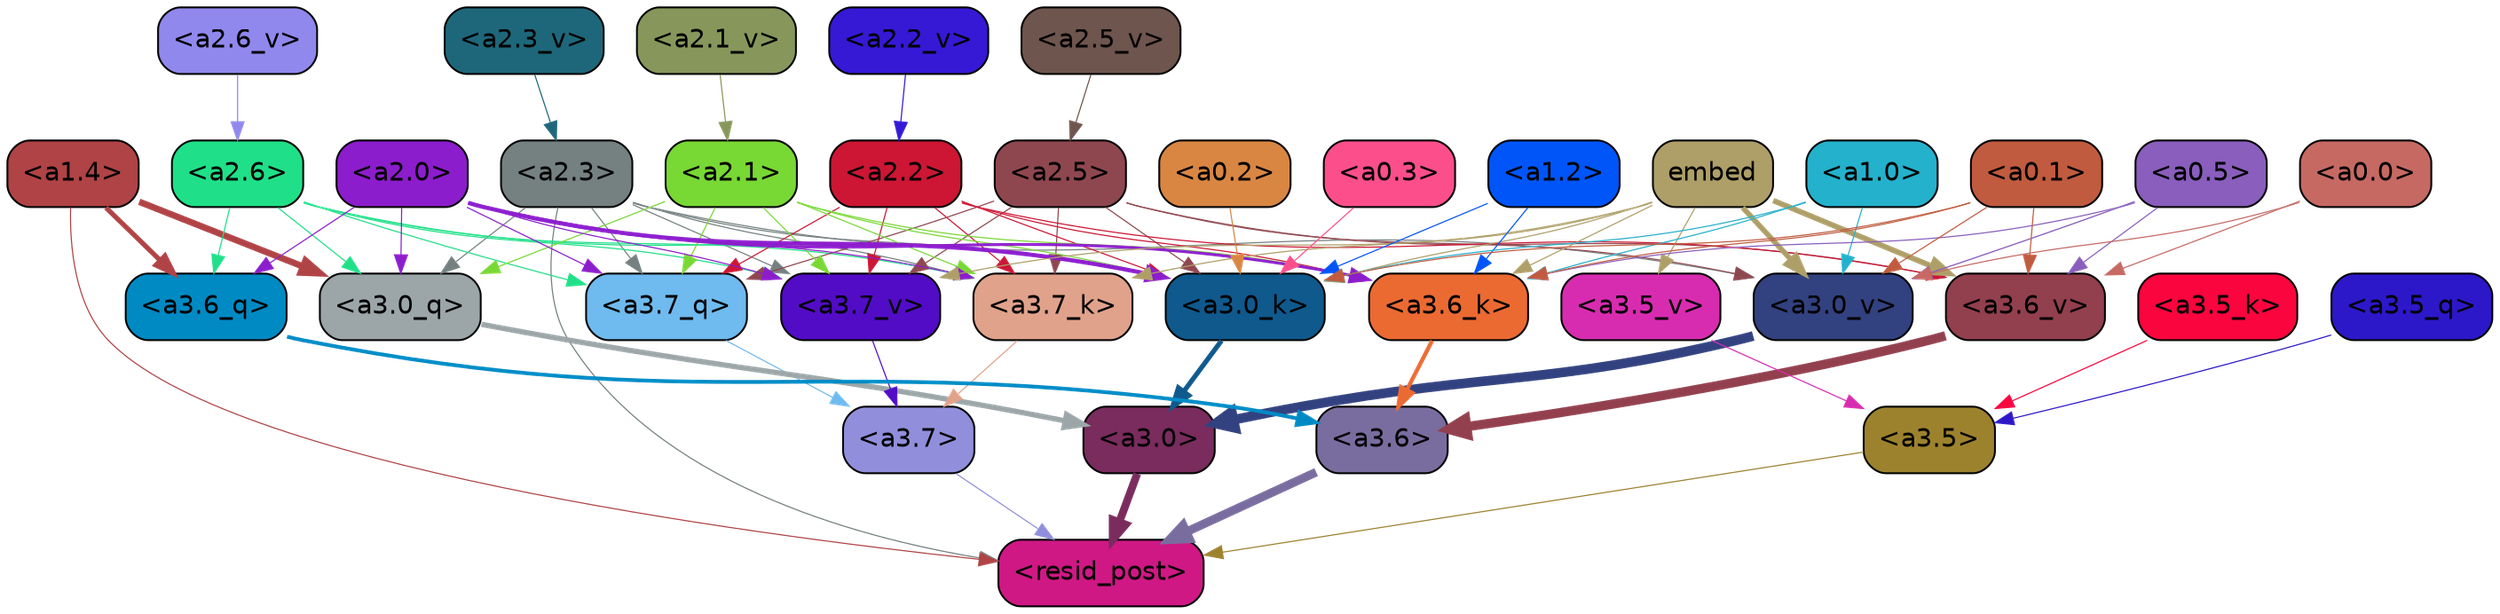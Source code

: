 strict digraph "" {
	graph [bgcolor=transparent,
		layout=dot,
		overlap=false,
		splines=true
	];
	"<a3.7>"	[color=black,
		fillcolor="#918fdb",
		fontname=Helvetica,
		shape=box,
		style="filled, rounded"];
	"<resid_post>"	[color=black,
		fillcolor="#cf1884",
		fontname=Helvetica,
		shape=box,
		style="filled, rounded"];
	"<a3.7>" -> "<resid_post>"	[color="#918fdb",
		penwidth=0.6];
	"<a3.6>"	[color=black,
		fillcolor="#796da0",
		fontname=Helvetica,
		shape=box,
		style="filled, rounded"];
	"<a3.6>" -> "<resid_post>"	[color="#796da0",
		penwidth=4.670643210411072];
	"<a3.5>"	[color=black,
		fillcolor="#9d822e",
		fontname=Helvetica,
		shape=box,
		style="filled, rounded"];
	"<a3.5>" -> "<resid_post>"	[color="#9d822e",
		penwidth=0.6];
	"<a3.0>"	[color=black,
		fillcolor="#792c5d",
		fontname=Helvetica,
		shape=box,
		style="filled, rounded"];
	"<a3.0>" -> "<resid_post>"	[color="#792c5d",
		penwidth=4.246885180473328];
	"<a2.3>"	[color=black,
		fillcolor="#758080",
		fontname=Helvetica,
		shape=box,
		style="filled, rounded"];
	"<a2.3>" -> "<resid_post>"	[color="#758080",
		penwidth=0.6];
	"<a3.7_q>"	[color=black,
		fillcolor="#6fbaee",
		fontname=Helvetica,
		shape=box,
		style="filled, rounded"];
	"<a2.3>" -> "<a3.7_q>"	[color="#758080",
		penwidth=0.6];
	"<a3.0_q>"	[color=black,
		fillcolor="#9ca6a8",
		fontname=Helvetica,
		shape=box,
		style="filled, rounded"];
	"<a2.3>" -> "<a3.0_q>"	[color="#758080",
		penwidth=0.6];
	"<a3.7_k>"	[color=black,
		fillcolor="#e0a28b",
		fontname=Helvetica,
		shape=box,
		style="filled, rounded"];
	"<a2.3>" -> "<a3.7_k>"	[color="#758080",
		penwidth=0.6];
	"<a3.0_k>"	[color=black,
		fillcolor="#0f598d",
		fontname=Helvetica,
		shape=box,
		style="filled, rounded"];
	"<a2.3>" -> "<a3.0_k>"	[color="#758080",
		penwidth=0.6];
	"<a3.7_v>"	[color=black,
		fillcolor="#520cc6",
		fontname=Helvetica,
		shape=box,
		style="filled, rounded"];
	"<a2.3>" -> "<a3.7_v>"	[color="#758080",
		penwidth=0.6];
	"<a3.0_v>"	[color=black,
		fillcolor="#32417f",
		fontname=Helvetica,
		shape=box,
		style="filled, rounded"];
	"<a2.3>" -> "<a3.0_v>"	[color="#758080",
		penwidth=0.6];
	"<a1.4>"	[color=black,
		fillcolor="#b04345",
		fontname=Helvetica,
		shape=box,
		style="filled, rounded"];
	"<a1.4>" -> "<resid_post>"	[color="#b04345",
		penwidth=0.6];
	"<a3.6_q>"	[color=black,
		fillcolor="#008ac4",
		fontname=Helvetica,
		shape=box,
		style="filled, rounded"];
	"<a1.4>" -> "<a3.6_q>"	[color="#b04345",
		penwidth=2.6487714648246765];
	"<a1.4>" -> "<a3.0_q>"	[color="#b04345",
		penwidth=3.477886103093624];
	"<a3.7_q>" -> "<a3.7>"	[color="#6fbaee",
		penwidth=0.6];
	"<a3.6_q>" -> "<a3.6>"	[color="#008ac4",
		penwidth=2.03758105635643];
	"<a3.5_q>"	[color=black,
		fillcolor="#2c18c9",
		fontname=Helvetica,
		shape=box,
		style="filled, rounded"];
	"<a3.5_q>" -> "<a3.5>"	[color="#2c18c9",
		penwidth=0.6];
	"<a3.0_q>" -> "<a3.0>"	[color="#9ca6a8",
		penwidth=2.8638100624084473];
	"<a3.7_k>" -> "<a3.7>"	[color="#e0a28b",
		penwidth=0.6];
	"<a3.6_k>"	[color=black,
		fillcolor="#eb6a32",
		fontname=Helvetica,
		shape=box,
		style="filled, rounded"];
	"<a3.6_k>" -> "<a3.6>"	[color="#eb6a32",
		penwidth=2.174198240041733];
	"<a3.5_k>"	[color=black,
		fillcolor="#fa053e",
		fontname=Helvetica,
		shape=box,
		style="filled, rounded"];
	"<a3.5_k>" -> "<a3.5>"	[color="#fa053e",
		penwidth=0.6];
	"<a3.0_k>" -> "<a3.0>"	[color="#0f598d",
		penwidth=2.6274144649505615];
	"<a3.7_v>" -> "<a3.7>"	[color="#520cc6",
		penwidth=0.6];
	"<a3.6_v>"	[color=black,
		fillcolor="#923f4e",
		fontname=Helvetica,
		shape=box,
		style="filled, rounded"];
	"<a3.6_v>" -> "<a3.6>"	[color="#923f4e",
		penwidth=5.002329230308533];
	"<a3.5_v>"	[color=black,
		fillcolor="#d82cb0",
		fontname=Helvetica,
		shape=box,
		style="filled, rounded"];
	"<a3.5_v>" -> "<a3.5>"	[color="#d82cb0",
		penwidth=0.6];
	"<a3.0_v>" -> "<a3.0>"	[color="#32417f",
		penwidth=5.188832879066467];
	"<a2.6>"	[color=black,
		fillcolor="#1fe088",
		fontname=Helvetica,
		shape=box,
		style="filled, rounded"];
	"<a2.6>" -> "<a3.7_q>"	[color="#1fe088",
		penwidth=0.6];
	"<a2.6>" -> "<a3.6_q>"	[color="#1fe088",
		penwidth=0.6];
	"<a2.6>" -> "<a3.0_q>"	[color="#1fe088",
		penwidth=0.6];
	"<a2.6>" -> "<a3.7_k>"	[color="#1fe088",
		penwidth=0.6];
	"<a2.6>" -> "<a3.0_k>"	[color="#1fe088",
		penwidth=0.6];
	"<a2.6>" -> "<a3.7_v>"	[color="#1fe088",
		penwidth=0.6];
	"<a2.5>"	[color=black,
		fillcolor="#8f474f",
		fontname=Helvetica,
		shape=box,
		style="filled, rounded"];
	"<a2.5>" -> "<a3.7_q>"	[color="#8f474f",
		penwidth=0.6];
	"<a2.5>" -> "<a3.7_k>"	[color="#8f474f",
		penwidth=0.6];
	"<a2.5>" -> "<a3.0_k>"	[color="#8f474f",
		penwidth=0.6];
	"<a2.5>" -> "<a3.7_v>"	[color="#8f474f",
		penwidth=0.6];
	"<a2.5>" -> "<a3.6_v>"	[color="#8f474f",
		penwidth=0.6];
	"<a2.5>" -> "<a3.0_v>"	[color="#8f474f",
		penwidth=0.6];
	"<a2.2>"	[color=black,
		fillcolor="#cc1634",
		fontname=Helvetica,
		shape=box,
		style="filled, rounded"];
	"<a2.2>" -> "<a3.7_q>"	[color="#cc1634",
		penwidth=0.6];
	"<a2.2>" -> "<a3.7_k>"	[color="#cc1634",
		penwidth=0.6];
	"<a2.2>" -> "<a3.6_k>"	[color="#cc1634",
		penwidth=0.6];
	"<a2.2>" -> "<a3.0_k>"	[color="#cc1634",
		penwidth=0.6];
	"<a2.2>" -> "<a3.7_v>"	[color="#cc1634",
		penwidth=0.6];
	"<a2.2>" -> "<a3.6_v>"	[color="#cc1634",
		penwidth=0.6];
	"<a2.1>"	[color=black,
		fillcolor="#78d834",
		fontname=Helvetica,
		shape=box,
		style="filled, rounded"];
	"<a2.1>" -> "<a3.7_q>"	[color="#78d834",
		penwidth=0.6];
	"<a2.1>" -> "<a3.0_q>"	[color="#78d834",
		penwidth=0.6];
	"<a2.1>" -> "<a3.7_k>"	[color="#78d834",
		penwidth=0.6];
	"<a2.1>" -> "<a3.6_k>"	[color="#78d834",
		penwidth=0.6];
	"<a2.1>" -> "<a3.0_k>"	[color="#78d834",
		penwidth=0.6];
	"<a2.1>" -> "<a3.7_v>"	[color="#78d834",
		penwidth=0.6];
	"<a2.0>"	[color=black,
		fillcolor="#8c1dcc",
		fontname=Helvetica,
		shape=box,
		style="filled, rounded"];
	"<a2.0>" -> "<a3.7_q>"	[color="#8c1dcc",
		penwidth=0.6];
	"<a2.0>" -> "<a3.6_q>"	[color="#8c1dcc",
		penwidth=0.6];
	"<a2.0>" -> "<a3.0_q>"	[color="#8c1dcc",
		penwidth=0.6];
	"<a2.0>" -> "<a3.7_k>"	[color="#8c1dcc",
		penwidth=0.6];
	"<a2.0>" -> "<a3.6_k>"	[color="#8c1dcc",
		penwidth=1.5417278409004211];
	"<a2.0>" -> "<a3.0_k>"	[color="#8c1dcc",
		penwidth=2.23091459274292];
	"<a2.0>" -> "<a3.7_v>"	[color="#8c1dcc",
		penwidth=0.6];
	embed	[color=black,
		fillcolor="#ae9f68",
		fontname=Helvetica,
		shape=box,
		style="filled, rounded"];
	embed -> "<a3.7_k>"	[color="#ae9f68",
		penwidth=0.6];
	embed -> "<a3.6_k>"	[color="#ae9f68",
		penwidth=0.6];
	embed -> "<a3.0_k>"	[color="#ae9f68",
		penwidth=0.6];
	embed -> "<a3.7_v>"	[color="#ae9f68",
		penwidth=0.6];
	embed -> "<a3.6_v>"	[color="#ae9f68",
		penwidth=2.9511587619781494];
	embed -> "<a3.5_v>"	[color="#ae9f68",
		penwidth=0.6];
	embed -> "<a3.0_v>"	[color="#ae9f68",
		penwidth=2.8577730655670166];
	"<a1.2>"	[color=black,
		fillcolor="#0055f8",
		fontname=Helvetica,
		shape=box,
		style="filled, rounded"];
	"<a1.2>" -> "<a3.6_k>"	[color="#0055f8",
		penwidth=0.6];
	"<a1.2>" -> "<a3.0_k>"	[color="#0055f8",
		penwidth=0.6];
	"<a1.0>"	[color=black,
		fillcolor="#24b1cc",
		fontname=Helvetica,
		shape=box,
		style="filled, rounded"];
	"<a1.0>" -> "<a3.6_k>"	[color="#24b1cc",
		penwidth=0.6];
	"<a1.0>" -> "<a3.0_k>"	[color="#24b1cc",
		penwidth=0.6];
	"<a1.0>" -> "<a3.0_v>"	[color="#24b1cc",
		penwidth=0.6];
	"<a0.5>"	[color=black,
		fillcolor="#895ebc",
		fontname=Helvetica,
		shape=box,
		style="filled, rounded"];
	"<a0.5>" -> "<a3.6_k>"	[color="#895ebc",
		penwidth=0.6];
	"<a0.5>" -> "<a3.6_v>"	[color="#895ebc",
		penwidth=0.6];
	"<a0.5>" -> "<a3.0_v>"	[color="#895ebc",
		penwidth=0.6446345448493958];
	"<a0.1>"	[color=black,
		fillcolor="#c05b3f",
		fontname=Helvetica,
		shape=box,
		style="filled, rounded"];
	"<a0.1>" -> "<a3.6_k>"	[color="#c05b3f",
		penwidth=0.6];
	"<a0.1>" -> "<a3.0_k>"	[color="#c05b3f",
		penwidth=0.6];
	"<a0.1>" -> "<a3.6_v>"	[color="#c05b3f",
		penwidth=0.6];
	"<a0.1>" -> "<a3.0_v>"	[color="#c05b3f",
		penwidth=0.6];
	"<a0.3>"	[color=black,
		fillcolor="#fd4e8c",
		fontname=Helvetica,
		shape=box,
		style="filled, rounded"];
	"<a0.3>" -> "<a3.0_k>"	[color="#fd4e8c",
		penwidth=0.6];
	"<a0.2>"	[color=black,
		fillcolor="#d98643",
		fontname=Helvetica,
		shape=box,
		style="filled, rounded"];
	"<a0.2>" -> "<a3.0_k>"	[color="#d98643",
		penwidth=0.6];
	"<a0.0>"	[color=black,
		fillcolor="#c66963",
		fontname=Helvetica,
		shape=box,
		style="filled, rounded"];
	"<a0.0>" -> "<a3.6_v>"	[color="#c66963",
		penwidth=0.6];
	"<a0.0>" -> "<a3.0_v>"	[color="#c66963",
		penwidth=0.6];
	"<a2.6_v>"	[color=black,
		fillcolor="#9088ed",
		fontname=Helvetica,
		shape=box,
		style="filled, rounded"];
	"<a2.6_v>" -> "<a2.6>"	[color="#9088ed",
		penwidth=0.6];
	"<a2.5_v>"	[color=black,
		fillcolor="#6e554e",
		fontname=Helvetica,
		shape=box,
		style="filled, rounded"];
	"<a2.5_v>" -> "<a2.5>"	[color="#6e554e",
		penwidth=0.6];
	"<a2.3_v>"	[color=black,
		fillcolor="#1e677a",
		fontname=Helvetica,
		shape=box,
		style="filled, rounded"];
	"<a2.3_v>" -> "<a2.3>"	[color="#1e677a",
		penwidth=0.6];
	"<a2.2_v>"	[color=black,
		fillcolor="#3519d5",
		fontname=Helvetica,
		shape=box,
		style="filled, rounded"];
	"<a2.2_v>" -> "<a2.2>"	[color="#3519d5",
		penwidth=0.6];
	"<a2.1_v>"	[color=black,
		fillcolor="#87975b",
		fontname=Helvetica,
		shape=box,
		style="filled, rounded"];
	"<a2.1_v>" -> "<a2.1>"	[color="#87975b",
		penwidth=0.6];
}
